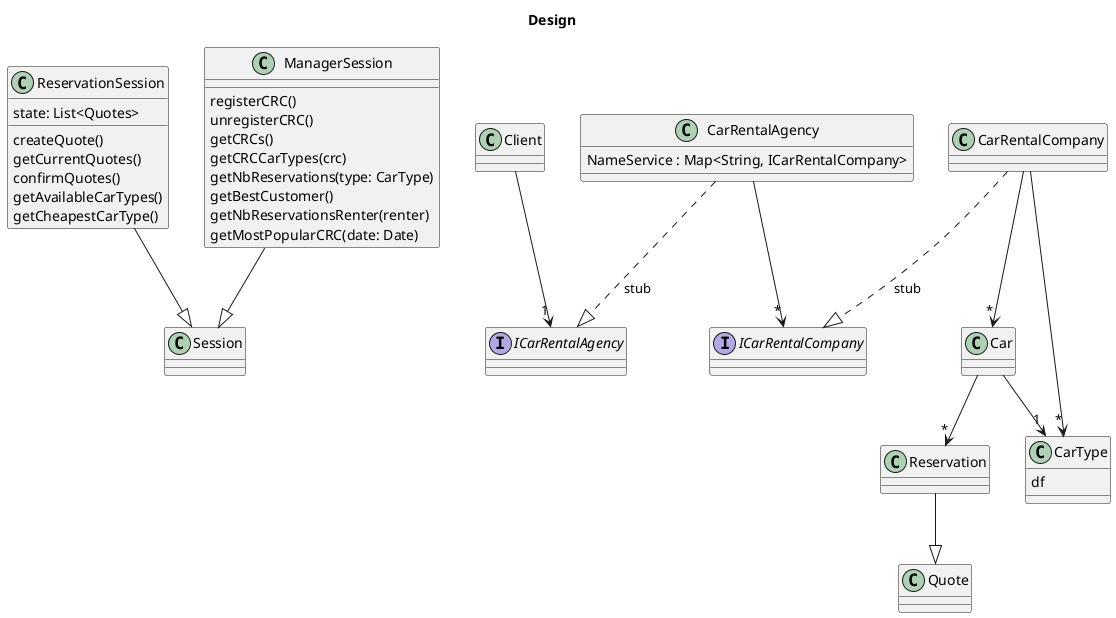 @startuml
title Design

class ReservationSession {
    state: List<Quotes>
    createQuote()
    getCurrentQuotes()
    confirmQuotes()
    getAvailableCarTypes()
    getCheapestCarType()
}
ReservationSession --|> Session
class Session {
}


class ManagerSession {
    registerCRC()
    unregisterCRC()
    getCRCs()
    getCRCCarTypes(crc)
    getNbReservations(type: CarType)
    getBestCustomer()
    getNbReservationsRenter(renter)
    getMostPopularCRC(date: Date)
}
ManagerSession --|> Session

class CarRentalAgency {
    NameService : Map<String, ICarRentalCompany>
}
CarRentalAgency -->"*" ICarRentalCompany
CarRentalAgency ..|> ICarRentalAgency : stub

interface ICarRentalAgency {
}

class Car {

}
Car -->"*" Reservation
Car -->"1" CarType

class Reservation {

}
Reservation --|> Quote

class Quote {
}


class CarType {
    df
}

'class ReservationException {
'}

class CarRentalCompany {
}
CarRentalCompany ..|> ICarRentalCompany : stub
CarRentalCompany -->"*" Car
CarRentalCompany -->"*" CarType
interface ICarRentalCompany {
}

'class ReservationConstraints {
'}

class Client {
}
Client -->"1" ICarRentalAgency

@enduml